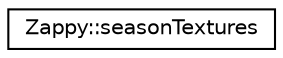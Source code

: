 digraph "Graphical Class Hierarchy"
{
 // LATEX_PDF_SIZE
  edge [fontname="Helvetica",fontsize="10",labelfontname="Helvetica",labelfontsize="10"];
  node [fontname="Helvetica",fontsize="10",shape=record];
  rankdir="LR";
  Node0 [label="Zappy::seasonTextures",height=0.2,width=0.4,color="black", fillcolor="white", style="filled",URL="$structZappy_1_1seasonTextures.html",tooltip=" "];
}
